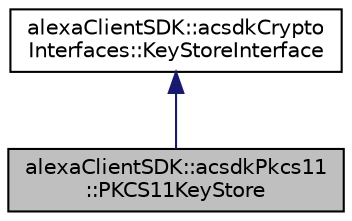 digraph "alexaClientSDK::acsdkPkcs11::PKCS11KeyStore"
{
 // LATEX_PDF_SIZE
  edge [fontname="Helvetica",fontsize="10",labelfontname="Helvetica",labelfontsize="10"];
  node [fontname="Helvetica",fontsize="10",shape=record];
  Node1 [label="alexaClientSDK::acsdkPkcs11\l::PKCS11KeyStore",height=0.2,width=0.4,color="black", fillcolor="grey75", style="filled", fontcolor="black",tooltip="Key store implementation for PKCS11."];
  Node2 -> Node1 [dir="back",color="midnightblue",fontsize="10",style="solid",fontname="Helvetica"];
  Node2 [label="alexaClientSDK::acsdkCrypto\lInterfaces::KeyStoreInterface",height=0.2,width=0.4,color="black", fillcolor="white", style="filled",URL="$classalexa_client_s_d_k_1_1acsdk_crypto_interfaces_1_1_key_store_interface.html",tooltip="Key Store Interface."];
}
